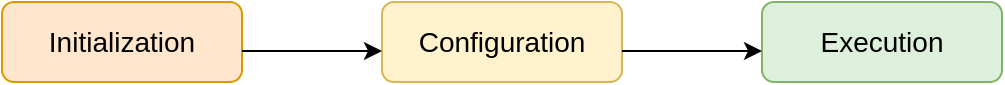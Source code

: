 <mxfile version="24.0.0" type="github">
  <diagram name="Page-1" id="EmSuqY1EnR1Zb_yJjHWw">
    <mxGraphModel dx="1242" dy="820" grid="1" gridSize="10" guides="1" tooltips="1" connect="1" arrows="1" fold="1" page="1" pageScale="1" pageWidth="827" pageHeight="1169" math="0" shadow="0">
      <root>
        <mxCell id="0" />
        <mxCell id="1" parent="0" />
        <mxCell id="-mhaUfNHZkOBHvGr7sNf-1" value="&lt;font style=&quot;font-size: 14px;&quot;&gt;Initialization&lt;/font&gt;" style="rounded=1;whiteSpace=wrap;html=1;fillStyle=auto;fillColor=#ffe6cc;strokeColor=#d79b00;" vertex="1" parent="1">
          <mxGeometry x="150" y="120" width="120" height="40" as="geometry" />
        </mxCell>
        <mxCell id="-mhaUfNHZkOBHvGr7sNf-3" value="&lt;font style=&quot;font-size: 14px;&quot;&gt;Configuration&lt;/font&gt;" style="rounded=1;whiteSpace=wrap;html=1;fillStyle=auto;fillColor=#fff2cc;strokeColor=#d6b656;" vertex="1" parent="1">
          <mxGeometry x="340" y="120" width="120" height="40" as="geometry" />
        </mxCell>
        <mxCell id="-mhaUfNHZkOBHvGr7sNf-4" value="&lt;font style=&quot;font-size: 14px;&quot;&gt;Execution&lt;/font&gt;" style="rounded=1;whiteSpace=wrap;html=1;fillStyle=auto;fillColor=#DCF0DB;strokeColor=#82b366;" vertex="1" parent="1">
          <mxGeometry x="530" y="120" width="120" height="40" as="geometry" />
        </mxCell>
        <mxCell id="-mhaUfNHZkOBHvGr7sNf-5" value="" style="endArrow=classic;html=1;rounded=0;" edge="1" parent="1">
          <mxGeometry width="50" height="50" relative="1" as="geometry">
            <mxPoint x="270" y="144.5" as="sourcePoint" />
            <mxPoint x="340" y="144.5" as="targetPoint" />
          </mxGeometry>
        </mxCell>
        <mxCell id="-mhaUfNHZkOBHvGr7sNf-6" value="" style="endArrow=classic;html=1;rounded=0;" edge="1" parent="1">
          <mxGeometry width="50" height="50" relative="1" as="geometry">
            <mxPoint x="460" y="144.5" as="sourcePoint" />
            <mxPoint x="530" y="144.5" as="targetPoint" />
          </mxGeometry>
        </mxCell>
      </root>
    </mxGraphModel>
  </diagram>
</mxfile>
